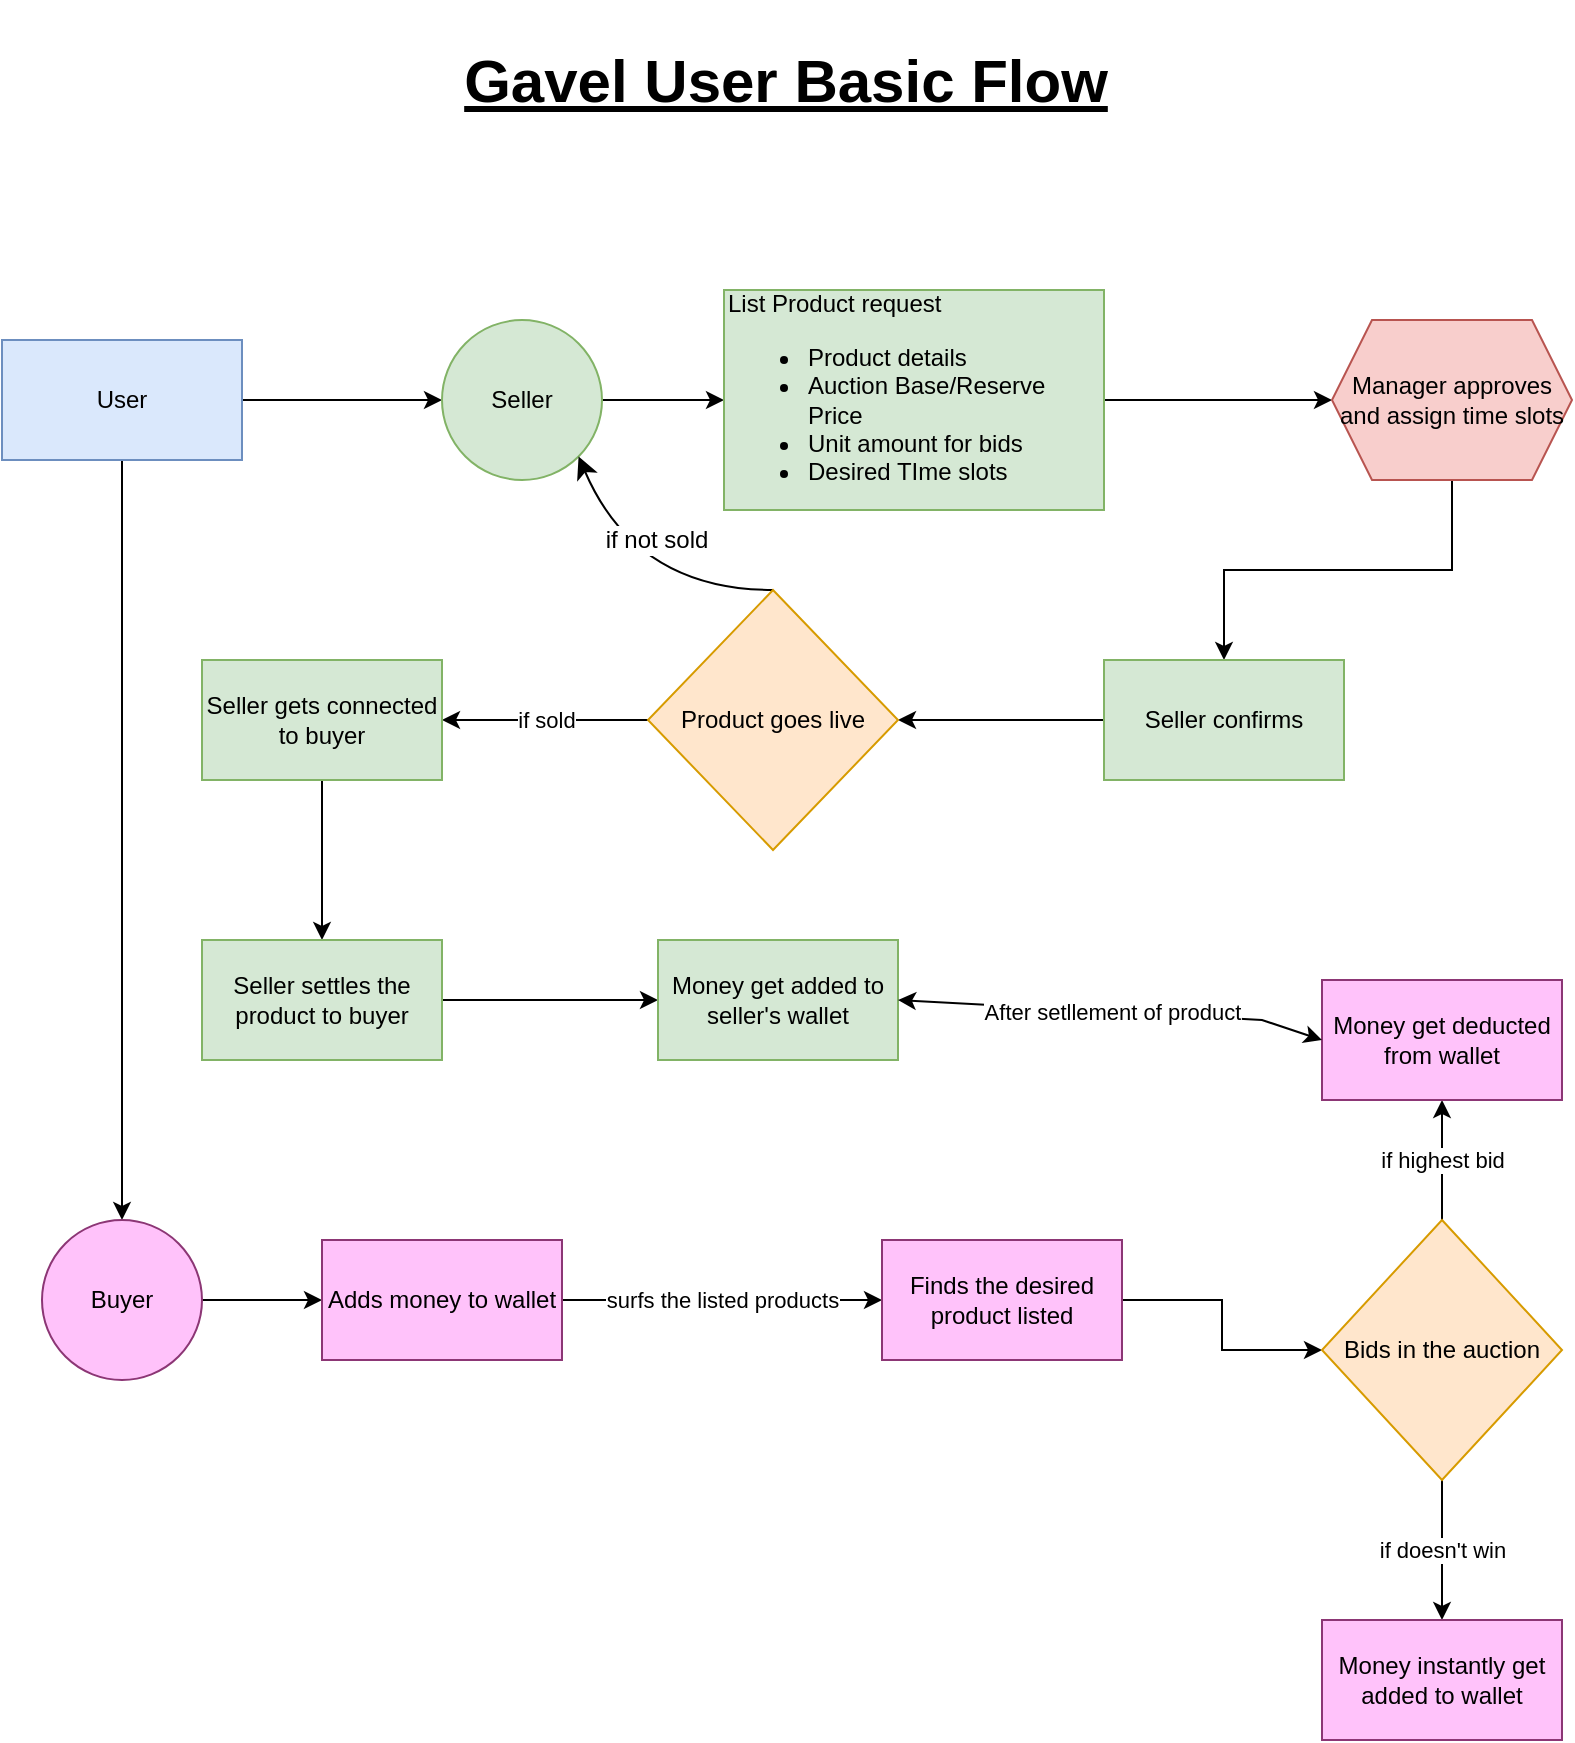 <mxfile version="24.2.8" type="github">
  <diagram name="Page-1" id="ymszRhyD757vXrpuv6Kg">
    <mxGraphModel dx="954" dy="690" grid="1" gridSize="10" guides="1" tooltips="1" connect="1" arrows="1" fold="1" page="1" pageScale="1" pageWidth="850" pageHeight="1100" background="none" math="0" shadow="0">
      <root>
        <mxCell id="0" />
        <mxCell id="1" parent="0" />
        <mxCell id="negmUvcFTkA1tcDK7jtH-7" value="" style="edgeStyle=orthogonalEdgeStyle;rounded=0;orthogonalLoop=1;jettySize=auto;html=1;" parent="1" source="negmUvcFTkA1tcDK7jtH-5" target="negmUvcFTkA1tcDK7jtH-6" edge="1">
          <mxGeometry relative="1" as="geometry" />
        </mxCell>
        <mxCell id="negmUvcFTkA1tcDK7jtH-9" value="" style="edgeStyle=orthogonalEdgeStyle;rounded=0;orthogonalLoop=1;jettySize=auto;html=1;" parent="1" source="negmUvcFTkA1tcDK7jtH-5" target="negmUvcFTkA1tcDK7jtH-8" edge="1">
          <mxGeometry relative="1" as="geometry" />
        </mxCell>
        <mxCell id="negmUvcFTkA1tcDK7jtH-5" value="User" style="rounded=0;whiteSpace=wrap;html=1;fillColor=#dae8fc;strokeColor=#6c8ebf;" parent="1" vertex="1">
          <mxGeometry x="33" y="180" width="120" height="60" as="geometry" />
        </mxCell>
        <mxCell id="negmUvcFTkA1tcDK7jtH-21" value="" style="edgeStyle=orthogonalEdgeStyle;rounded=0;orthogonalLoop=1;jettySize=auto;html=1;" parent="1" source="negmUvcFTkA1tcDK7jtH-6" target="negmUvcFTkA1tcDK7jtH-20" edge="1">
          <mxGeometry relative="1" as="geometry" />
        </mxCell>
        <mxCell id="negmUvcFTkA1tcDK7jtH-6" value="Buyer" style="ellipse;whiteSpace=wrap;html=1;rounded=0;strokeColor=#8c3675;align=center;verticalAlign=middle;fontFamily=Helvetica;fontSize=12;fontColor=default;fillColor=#ffc2fa;" parent="1" vertex="1">
          <mxGeometry x="53" y="620" width="80" height="80" as="geometry" />
        </mxCell>
        <mxCell id="negmUvcFTkA1tcDK7jtH-11" value="" style="edgeStyle=orthogonalEdgeStyle;rounded=0;orthogonalLoop=1;jettySize=auto;html=1;" parent="1" source="negmUvcFTkA1tcDK7jtH-8" target="negmUvcFTkA1tcDK7jtH-10" edge="1">
          <mxGeometry relative="1" as="geometry" />
        </mxCell>
        <mxCell id="negmUvcFTkA1tcDK7jtH-8" value="Seller" style="ellipse;whiteSpace=wrap;html=1;rounded=0;fillColor=#d5e8d4;strokeColor=#82b366;" parent="1" vertex="1">
          <mxGeometry x="253" y="170" width="80" height="80" as="geometry" />
        </mxCell>
        <mxCell id="negmUvcFTkA1tcDK7jtH-15" value="" style="edgeStyle=orthogonalEdgeStyle;rounded=0;orthogonalLoop=1;jettySize=auto;html=1;" parent="1" source="negmUvcFTkA1tcDK7jtH-10" target="negmUvcFTkA1tcDK7jtH-14" edge="1">
          <mxGeometry relative="1" as="geometry" />
        </mxCell>
        <mxCell id="negmUvcFTkA1tcDK7jtH-10" value="List Product request&lt;div&gt;&lt;ul&gt;&lt;li&gt;Product details&lt;/li&gt;&lt;li&gt;Auction Base/Reserve Price&lt;/li&gt;&lt;li&gt;Unit amount for bids&lt;/li&gt;&lt;li&gt;Desired TIme slots&lt;/li&gt;&lt;/ul&gt;&lt;/div&gt;" style="rounded=0;whiteSpace=wrap;html=1;align=left;fillColor=#d5e8d4;strokeColor=#82b366;" parent="1" vertex="1">
          <mxGeometry x="394" y="155" width="190" height="110" as="geometry" />
        </mxCell>
        <mxCell id="negmUvcFTkA1tcDK7jtH-17" value="" style="edgeStyle=orthogonalEdgeStyle;rounded=0;orthogonalLoop=1;jettySize=auto;html=1;" parent="1" source="negmUvcFTkA1tcDK7jtH-14" target="negmUvcFTkA1tcDK7jtH-16" edge="1">
          <mxGeometry relative="1" as="geometry" />
        </mxCell>
        <mxCell id="negmUvcFTkA1tcDK7jtH-14" value="Manager approves&lt;div&gt;and assign time slots&lt;/div&gt;" style="shape=hexagon;perimeter=hexagonPerimeter2;whiteSpace=wrap;html=1;fixedSize=1;align=center;rounded=0;fillColor=#f8cecc;strokeColor=#b85450;" parent="1" vertex="1">
          <mxGeometry x="698" y="170" width="120" height="80" as="geometry" />
        </mxCell>
        <mxCell id="negmUvcFTkA1tcDK7jtH-74" value="" style="edgeStyle=orthogonalEdgeStyle;rounded=0;orthogonalLoop=1;jettySize=auto;html=1;" parent="1" source="negmUvcFTkA1tcDK7jtH-16" target="negmUvcFTkA1tcDK7jtH-73" edge="1">
          <mxGeometry relative="1" as="geometry" />
        </mxCell>
        <mxCell id="negmUvcFTkA1tcDK7jtH-16" value="Seller confirms" style="rounded=0;whiteSpace=wrap;html=1;fillColor=#d5e8d4;strokeColor=#82b366;" parent="1" vertex="1">
          <mxGeometry x="584" y="340" width="120" height="60" as="geometry" />
        </mxCell>
        <mxCell id="negmUvcFTkA1tcDK7jtH-23" value="surfs the listed products" style="edgeStyle=orthogonalEdgeStyle;rounded=0;orthogonalLoop=1;jettySize=auto;html=1;" parent="1" source="negmUvcFTkA1tcDK7jtH-20" target="negmUvcFTkA1tcDK7jtH-22" edge="1">
          <mxGeometry relative="1" as="geometry" />
        </mxCell>
        <mxCell id="negmUvcFTkA1tcDK7jtH-20" value="Adds money to wallet" style="whiteSpace=wrap;html=1;rounded=0;strokeColor=#8c3675;align=center;verticalAlign=middle;fontFamily=Helvetica;fontSize=12;fontColor=default;fillColor=#ffc2fa;" parent="1" vertex="1">
          <mxGeometry x="193" y="630" width="120" height="60" as="geometry" />
        </mxCell>
        <mxCell id="negmUvcFTkA1tcDK7jtH-28" value="" style="edgeStyle=orthogonalEdgeStyle;rounded=0;orthogonalLoop=1;jettySize=auto;html=1;" parent="1" source="negmUvcFTkA1tcDK7jtH-22" target="negmUvcFTkA1tcDK7jtH-27" edge="1">
          <mxGeometry relative="1" as="geometry" />
        </mxCell>
        <mxCell id="negmUvcFTkA1tcDK7jtH-22" value="Finds the desired product listed" style="whiteSpace=wrap;html=1;rounded=0;strokeColor=#8c3675;align=center;verticalAlign=middle;fontFamily=Helvetica;fontSize=12;fontColor=default;fillColor=#ffc2fa;" parent="1" vertex="1">
          <mxGeometry x="473" y="630" width="120" height="60" as="geometry" />
        </mxCell>
        <mxCell id="negmUvcFTkA1tcDK7jtH-30" value="if highest bid" style="edgeStyle=orthogonalEdgeStyle;rounded=0;orthogonalLoop=1;jettySize=auto;html=1;" parent="1" source="negmUvcFTkA1tcDK7jtH-27" target="negmUvcFTkA1tcDK7jtH-29" edge="1">
          <mxGeometry relative="1" as="geometry" />
        </mxCell>
        <mxCell id="negmUvcFTkA1tcDK7jtH-32" value="if doesn&#39;t win" style="edgeStyle=orthogonalEdgeStyle;rounded=0;orthogonalLoop=1;jettySize=auto;html=1;" parent="1" source="negmUvcFTkA1tcDK7jtH-27" target="negmUvcFTkA1tcDK7jtH-31" edge="1">
          <mxGeometry relative="1" as="geometry" />
        </mxCell>
        <mxCell id="negmUvcFTkA1tcDK7jtH-27" value="Bids in the auction" style="rhombus;whiteSpace=wrap;html=1;rounded=0;fillColor=#ffe6cc;strokeColor=#d79b00;" parent="1" vertex="1">
          <mxGeometry x="693" y="620" width="120" height="130" as="geometry" />
        </mxCell>
        <mxCell id="negmUvcFTkA1tcDK7jtH-29" value="Money get deducted from wallet" style="rounded=0;whiteSpace=wrap;html=1;fillColor=#ffc2fa;strokeColor=#8c3675;" parent="1" vertex="1">
          <mxGeometry x="693" y="500" width="120" height="60" as="geometry" />
        </mxCell>
        <mxCell id="negmUvcFTkA1tcDK7jtH-31" value="Money instantly get added to wallet" style="whiteSpace=wrap;html=1;rounded=0;strokeColor=#8c3675;align=center;verticalAlign=middle;fontFamily=Helvetica;fontSize=12;fontColor=default;fillColor=#ffc2fa;" parent="1" vertex="1">
          <mxGeometry x="693" y="820" width="120" height="60" as="geometry" />
        </mxCell>
        <mxCell id="negmUvcFTkA1tcDK7jtH-77" value="if sold" style="edgeStyle=orthogonalEdgeStyle;rounded=0;orthogonalLoop=1;jettySize=auto;html=1;" parent="1" source="negmUvcFTkA1tcDK7jtH-73" target="negmUvcFTkA1tcDK7jtH-76" edge="1">
          <mxGeometry relative="1" as="geometry" />
        </mxCell>
        <mxCell id="5IyaNoDceSGFAM8g7FCg-2" value="if not sold" style="edgeStyle=none;curved=1;rounded=0;orthogonalLoop=1;jettySize=auto;html=1;fontSize=12;startSize=8;endSize=8;entryX=1;entryY=1;entryDx=0;entryDy=0;exitX=0.5;exitY=0;exitDx=0;exitDy=0;" parent="1" source="negmUvcFTkA1tcDK7jtH-73" target="negmUvcFTkA1tcDK7jtH-8" edge="1">
          <mxGeometry x="0.24" y="-19" relative="1" as="geometry">
            <mxPoint x="340" y="310" as="targetPoint" />
            <Array as="points">
              <mxPoint x="350" y="305" />
            </Array>
            <mxPoint as="offset" />
          </mxGeometry>
        </mxCell>
        <mxCell id="negmUvcFTkA1tcDK7jtH-73" value="Product goes live" style="rhombus;whiteSpace=wrap;html=1;rounded=0;fillColor=#ffe6cc;strokeColor=#d79b00;" parent="1" vertex="1">
          <mxGeometry x="356" y="305" width="125" height="130" as="geometry" />
        </mxCell>
        <mxCell id="negmUvcFTkA1tcDK7jtH-79" value="" style="edgeStyle=orthogonalEdgeStyle;rounded=0;orthogonalLoop=1;jettySize=auto;html=1;" parent="1" source="negmUvcFTkA1tcDK7jtH-76" target="negmUvcFTkA1tcDK7jtH-78" edge="1">
          <mxGeometry relative="1" as="geometry" />
        </mxCell>
        <mxCell id="negmUvcFTkA1tcDK7jtH-76" value="Seller gets connected to buyer" style="rounded=0;whiteSpace=wrap;html=1;fillColor=#d5e8d4;strokeColor=#82b366;" parent="1" vertex="1">
          <mxGeometry x="133" y="340" width="120" height="60" as="geometry" />
        </mxCell>
        <mxCell id="negmUvcFTkA1tcDK7jtH-81" value="" style="edgeStyle=orthogonalEdgeStyle;rounded=0;orthogonalLoop=1;jettySize=auto;html=1;" parent="1" source="negmUvcFTkA1tcDK7jtH-78" target="negmUvcFTkA1tcDK7jtH-80" edge="1">
          <mxGeometry relative="1" as="geometry" />
        </mxCell>
        <mxCell id="negmUvcFTkA1tcDK7jtH-78" value="Seller settles the product to buyer" style="rounded=0;whiteSpace=wrap;html=1;fillColor=#d5e8d4;strokeColor=#82b366;" parent="1" vertex="1">
          <mxGeometry x="133" y="480" width="120" height="60" as="geometry" />
        </mxCell>
        <mxCell id="negmUvcFTkA1tcDK7jtH-80" value="Money get added to seller&#39;s wallet" style="whiteSpace=wrap;html=1;rounded=0;fillColor=#d5e8d4;strokeColor=#82b366;" parent="1" vertex="1">
          <mxGeometry x="361" y="480" width="120" height="60" as="geometry" />
        </mxCell>
        <mxCell id="negmUvcFTkA1tcDK7jtH-83" value="After setllement of product" style="endArrow=classic;startArrow=classic;html=1;rounded=0;entryX=1;entryY=0.5;entryDx=0;entryDy=0;exitX=0;exitY=0.5;exitDx=0;exitDy=0;" parent="1" source="negmUvcFTkA1tcDK7jtH-29" target="negmUvcFTkA1tcDK7jtH-80" edge="1">
          <mxGeometry width="50" height="50" relative="1" as="geometry">
            <mxPoint x="253" y="610" as="sourcePoint" />
            <mxPoint x="303" y="560" as="targetPoint" />
            <Array as="points">
              <mxPoint x="663" y="520" />
            </Array>
          </mxGeometry>
        </mxCell>
        <mxCell id="negmUvcFTkA1tcDK7jtH-85" value="Gavel User Basic Flow" style="text;html=1;align=center;verticalAlign=middle;whiteSpace=wrap;rounded=0;fontSize=30;fontStyle=5" parent="1" vertex="1">
          <mxGeometry x="205" y="10" width="440" height="80" as="geometry" />
        </mxCell>
      </root>
    </mxGraphModel>
  </diagram>
</mxfile>
